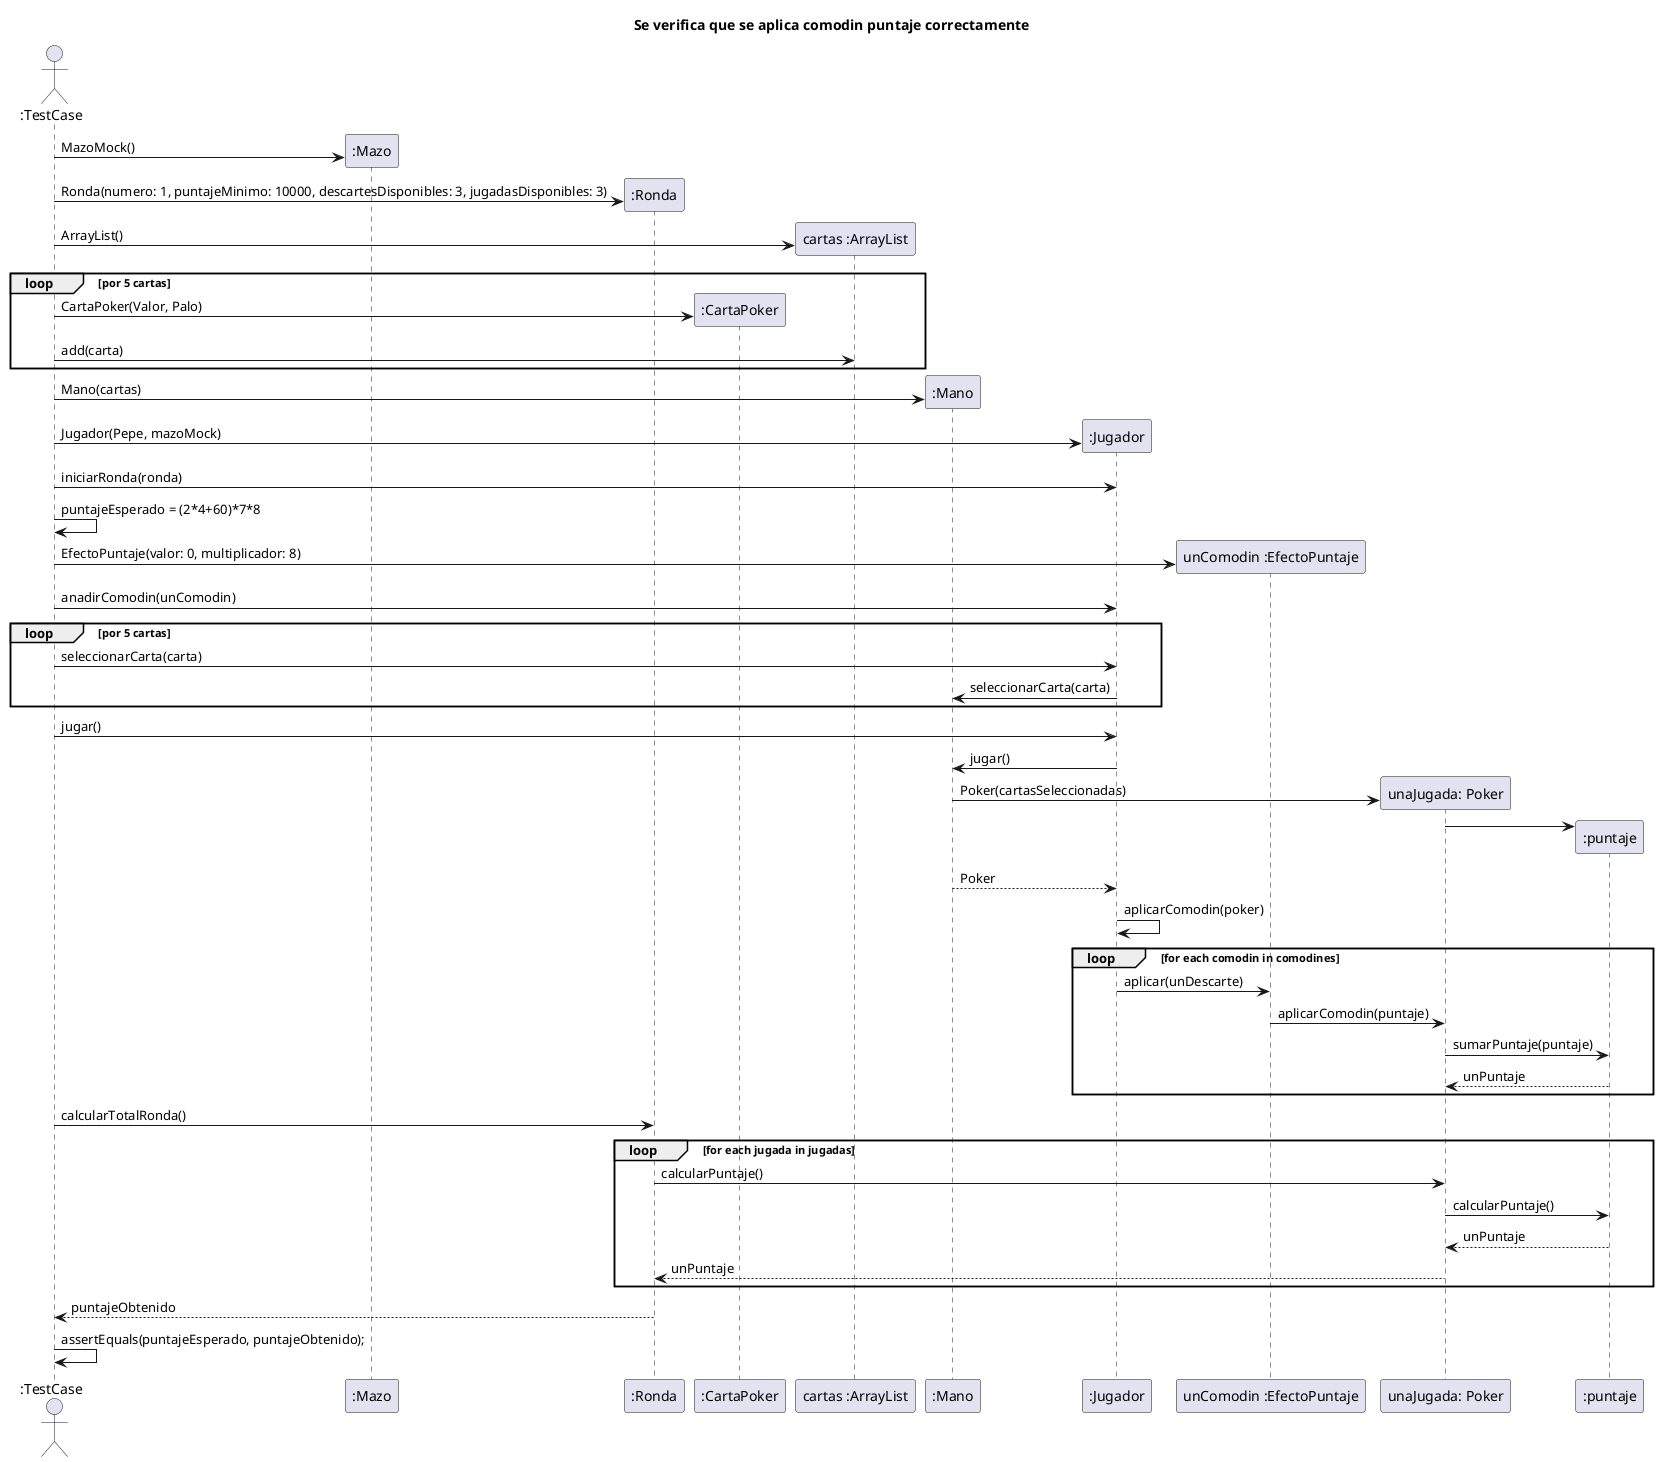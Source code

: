 @startuml
'https://plantuml.com/sequence-diagram

title Se verifica que se aplica comodin puntaje correctamente

actor ":TestCase" as user
participant ":Mazo" as mazo
participant ":Ronda" as ronda
participant ":CartaPoker" as carta
participant "cartas :ArrayList" as lista
participant ":Mano" as mano
participant ":Jugador" as jugador
participant "unComodin :EfectoPuntaje" as comodin
participant "unaJugada: Poker" as jugada

user -> mazo**: MazoMock()
user -> ronda**: Ronda(numero: 1, puntajeMinimo: 10000, descartesDisponibles: 3, jugadasDisponibles: 3)
user -> lista**: ArrayList()

loop por 5 cartas
user -> carta**: CartaPoker(Valor, Palo)
user -> lista: add(carta)
end

user -> mano**: Mano(cartas)

user -> jugador**: Jugador(Pepe, mazoMock)
user -> jugador: iniciarRonda(ronda)
user -> user: puntajeEsperado = (2*4+60)*7*8

user -> comodin**: EfectoPuntaje(valor: 0, multiplicador: 8)
user -> jugador: anadirComodin(unComodin)

loop por 5 cartas
user -> jugador: seleccionarCarta(carta)
jugador -> mano: seleccionarCarta(carta)
end

user -> jugador: jugar()
jugador -> mano: jugar()
mano -> jugada**: Poker(cartasSeleccionadas)
jugada -> ":puntaje" as puntaje**
mano --> jugador: Poker
jugador -> jugador: aplicarComodin(poker)

loop for each comodin in comodines
    jugador -> comodin: aplicar(unDescarte)
    comodin -> jugada: aplicarComodin(puntaje)
    jugada -> puntaje: sumarPuntaje(puntaje)
    puntaje --> jugada: unPuntaje
end

user -> ronda: calcularTotalRonda()
loop for each jugada in jugadas
    ronda -> jugada: calcularPuntaje()
        jugada -> puntaje: calcularPuntaje()
        puntaje --> jugada: unPuntaje
    jugada --> ronda: unPuntaje
end
ronda --> user: puntajeObtenido

user -> user: assertEquals(puntajeEsperado, puntajeObtenido);

@enduml